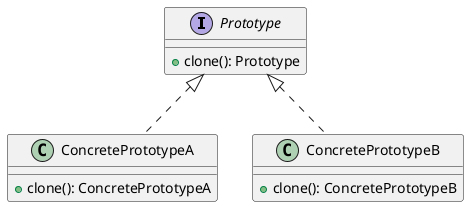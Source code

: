@startuml Prototype_Pattern
interface Prototype {
    + clone(): Prototype
}

class ConcretePrototypeA {
    + clone(): ConcretePrototypeA
}

class ConcretePrototypeB {
    + clone(): ConcretePrototypeB
}

Prototype <|.. ConcretePrototypeA
Prototype <|.. ConcretePrototypeB

@enduml
